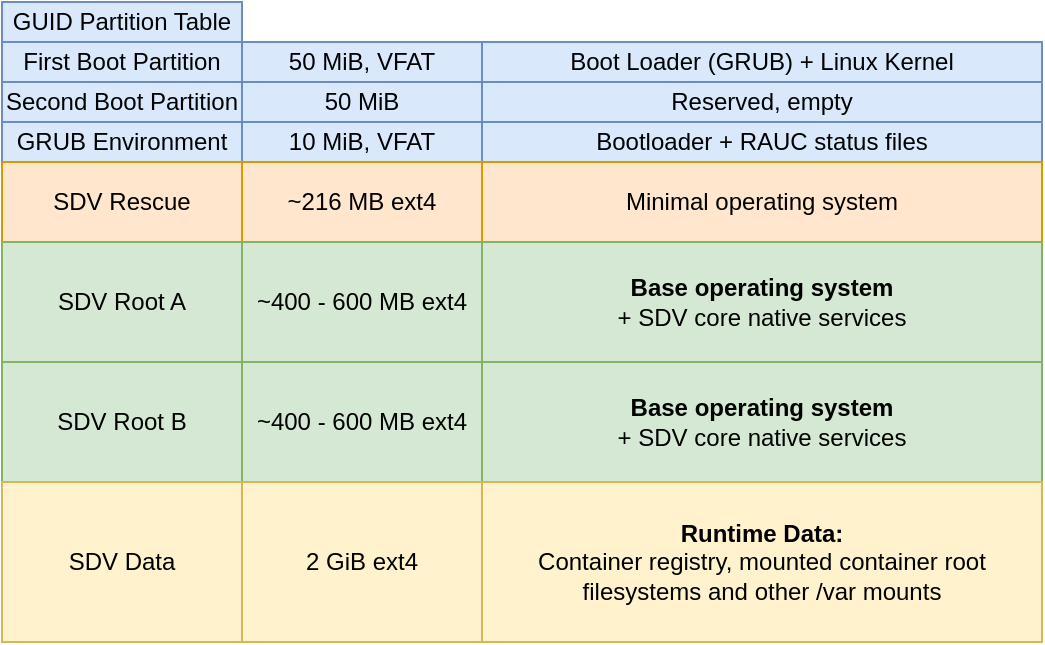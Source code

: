 <mxfile>
    <diagram id="ZgQflxd6GpGnSDdfP6lF" name="Page-1">
        <mxGraphModel dx="1093" dy="583" grid="1" gridSize="10" guides="1" tooltips="1" connect="1" arrows="1" fold="1" page="1" pageScale="1" pageWidth="850" pageHeight="1100" math="0" shadow="0">
            <root>
                <mxCell id="0"/>
                <mxCell id="1" parent="0"/>
                <mxCell id="2" value="First Boot Partition" style="rounded=0;whiteSpace=wrap;html=1;fillColor=#dae8fc;strokeColor=#6c8ebf;" vertex="1" parent="1">
                    <mxGeometry x="80" y="80" width="120" height="20" as="geometry"/>
                </mxCell>
                <mxCell id="3" value="Second Boot Partition" style="rounded=0;whiteSpace=wrap;html=1;fillColor=#dae8fc;strokeColor=#6c8ebf;" vertex="1" parent="1">
                    <mxGeometry x="80" y="100" width="120" height="20" as="geometry"/>
                </mxCell>
                <mxCell id="4" value="GRUB Environment" style="rounded=0;whiteSpace=wrap;html=1;fillColor=#dae8fc;strokeColor=#6c8ebf;" vertex="1" parent="1">
                    <mxGeometry x="80" y="120" width="120" height="20" as="geometry"/>
                </mxCell>
                <mxCell id="5" value="GUID Partition Table" style="rounded=0;whiteSpace=wrap;html=1;fillColor=#dae8fc;strokeColor=#6c8ebf;" vertex="1" parent="1">
                    <mxGeometry x="80" y="60" width="120" height="20" as="geometry"/>
                </mxCell>
                <mxCell id="6" value="50 MiB, VFAT" style="rounded=0;whiteSpace=wrap;html=1;fillColor=#dae8fc;strokeColor=#6c8ebf;" vertex="1" parent="1">
                    <mxGeometry x="200" y="80" width="120" height="20" as="geometry"/>
                </mxCell>
                <mxCell id="7" value="50 MiB&lt;br&gt;" style="rounded=0;whiteSpace=wrap;html=1;fillColor=#dae8fc;strokeColor=#6c8ebf;" vertex="1" parent="1">
                    <mxGeometry x="200" y="100" width="120" height="20" as="geometry"/>
                </mxCell>
                <mxCell id="8" value="10 MiB, VFAT" style="rounded=0;whiteSpace=wrap;html=1;fillColor=#dae8fc;strokeColor=#6c8ebf;" vertex="1" parent="1">
                    <mxGeometry x="200" y="120" width="120" height="20" as="geometry"/>
                </mxCell>
                <mxCell id="9" value="SDV Rescue" style="rounded=0;whiteSpace=wrap;html=1;fillColor=#ffe6cc;strokeColor=#d79b00;" vertex="1" parent="1">
                    <mxGeometry x="80" y="140" width="120" height="40" as="geometry"/>
                </mxCell>
                <mxCell id="10" value="~216 MB ext4" style="rounded=0;whiteSpace=wrap;html=1;fillColor=#ffe6cc;strokeColor=#d79b00;" vertex="1" parent="1">
                    <mxGeometry x="200" y="140" width="120" height="40" as="geometry"/>
                </mxCell>
                <mxCell id="11" value="SDV Root A" style="rounded=0;whiteSpace=wrap;html=1;fillColor=#d5e8d4;strokeColor=#82b366;" vertex="1" parent="1">
                    <mxGeometry x="80" y="180" width="120" height="60" as="geometry"/>
                </mxCell>
                <mxCell id="12" value="~400 - 600 MB ext4" style="rounded=0;whiteSpace=wrap;html=1;fillColor=#d5e8d4;strokeColor=#82b366;" vertex="1" parent="1">
                    <mxGeometry x="200" y="180" width="120" height="60" as="geometry"/>
                </mxCell>
                <mxCell id="13" value="SDV Root B" style="rounded=0;whiteSpace=wrap;html=1;fillColor=#d5e8d4;strokeColor=#82b366;" vertex="1" parent="1">
                    <mxGeometry x="80" y="240" width="120" height="60" as="geometry"/>
                </mxCell>
                <mxCell id="14" value="~400 - 600 MB ext4" style="rounded=0;whiteSpace=wrap;html=1;fillColor=#d5e8d4;strokeColor=#82b366;" vertex="1" parent="1">
                    <mxGeometry x="200" y="240" width="120" height="60" as="geometry"/>
                </mxCell>
                <mxCell id="15" value="SDV Data" style="rounded=0;whiteSpace=wrap;html=1;fillColor=#fff2cc;strokeColor=#d6b656;" vertex="1" parent="1">
                    <mxGeometry x="80" y="300" width="120" height="80" as="geometry"/>
                </mxCell>
                <mxCell id="16" value="2 GiB ext4" style="rounded=0;whiteSpace=wrap;html=1;fillColor=#fff2cc;strokeColor=#d6b656;" vertex="1" parent="1">
                    <mxGeometry x="200" y="300" width="120" height="80" as="geometry"/>
                </mxCell>
                <mxCell id="17" value="Boot Loader (GRUB) +&amp;nbsp;Linux Kernel" style="rounded=0;whiteSpace=wrap;html=1;fillColor=#dae8fc;strokeColor=#6c8ebf;" vertex="1" parent="1">
                    <mxGeometry x="320" y="80" width="280" height="20" as="geometry"/>
                </mxCell>
                <mxCell id="18" value="Reserved, empty" style="rounded=0;whiteSpace=wrap;html=1;fillColor=#dae8fc;strokeColor=#6c8ebf;" vertex="1" parent="1">
                    <mxGeometry x="320" y="100" width="280" height="20" as="geometry"/>
                </mxCell>
                <mxCell id="19" value="Bootloader + RAUC status files" style="rounded=0;whiteSpace=wrap;html=1;fillColor=#dae8fc;strokeColor=#6c8ebf;" vertex="1" parent="1">
                    <mxGeometry x="320" y="120" width="280" height="20" as="geometry"/>
                </mxCell>
                <mxCell id="20" value="Minimal operating system" style="rounded=0;whiteSpace=wrap;html=1;fillColor=#ffe6cc;strokeColor=#d79b00;" vertex="1" parent="1">
                    <mxGeometry x="320" y="140" width="280" height="40" as="geometry"/>
                </mxCell>
                <mxCell id="21" value="&lt;b&gt;Base operating system&lt;/b&gt;&lt;br&gt;+ SDV core native services" style="rounded=0;whiteSpace=wrap;html=1;fillColor=#d5e8d4;strokeColor=#82b366;" vertex="1" parent="1">
                    <mxGeometry x="320" y="180" width="280" height="60" as="geometry"/>
                </mxCell>
                <mxCell id="22" value="&lt;b&gt;Base operating system&lt;/b&gt;&lt;br style=&quot;border-color: var(--border-color);&quot;&gt;+ SDV core native services" style="rounded=0;whiteSpace=wrap;html=1;fillColor=#d5e8d4;strokeColor=#82b366;" vertex="1" parent="1">
                    <mxGeometry x="320" y="240" width="280" height="60" as="geometry"/>
                </mxCell>
                <mxCell id="23" value="&lt;b&gt;Runtime Data:&lt;/b&gt;&lt;br&gt;Container registry, mounted container root filesystems and other /var mounts" style="rounded=0;whiteSpace=wrap;html=1;fillColor=#fff2cc;strokeColor=#d6b656;" vertex="1" parent="1">
                    <mxGeometry x="320" y="300" width="280" height="80" as="geometry"/>
                </mxCell>
            </root>
        </mxGraphModel>
    </diagram>
</mxfile>